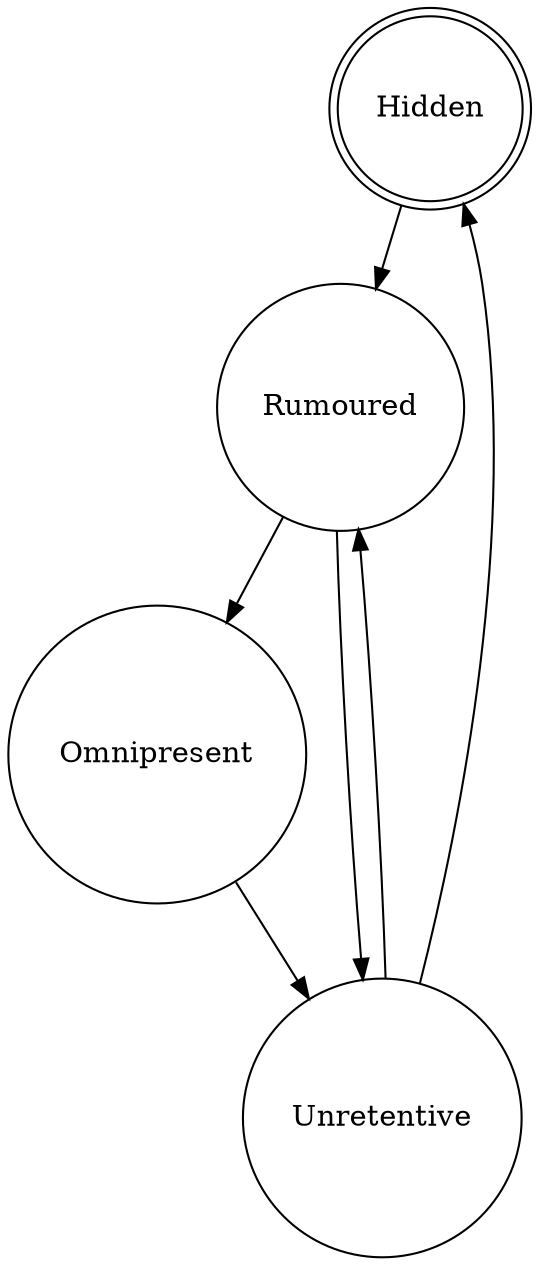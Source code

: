 digraph {
    node [shape = doublecircle];
    H [label = "Hidden"]; 

    node [shape = circle];
    O [label = "Omnipresent"]; 
    R [label = "Rumoured"]; 
    U [label = "Unretentive"]; 

    H->R;
    O->U;
    R->O;
    R->U;
    U->H;
    U->R;
   }

